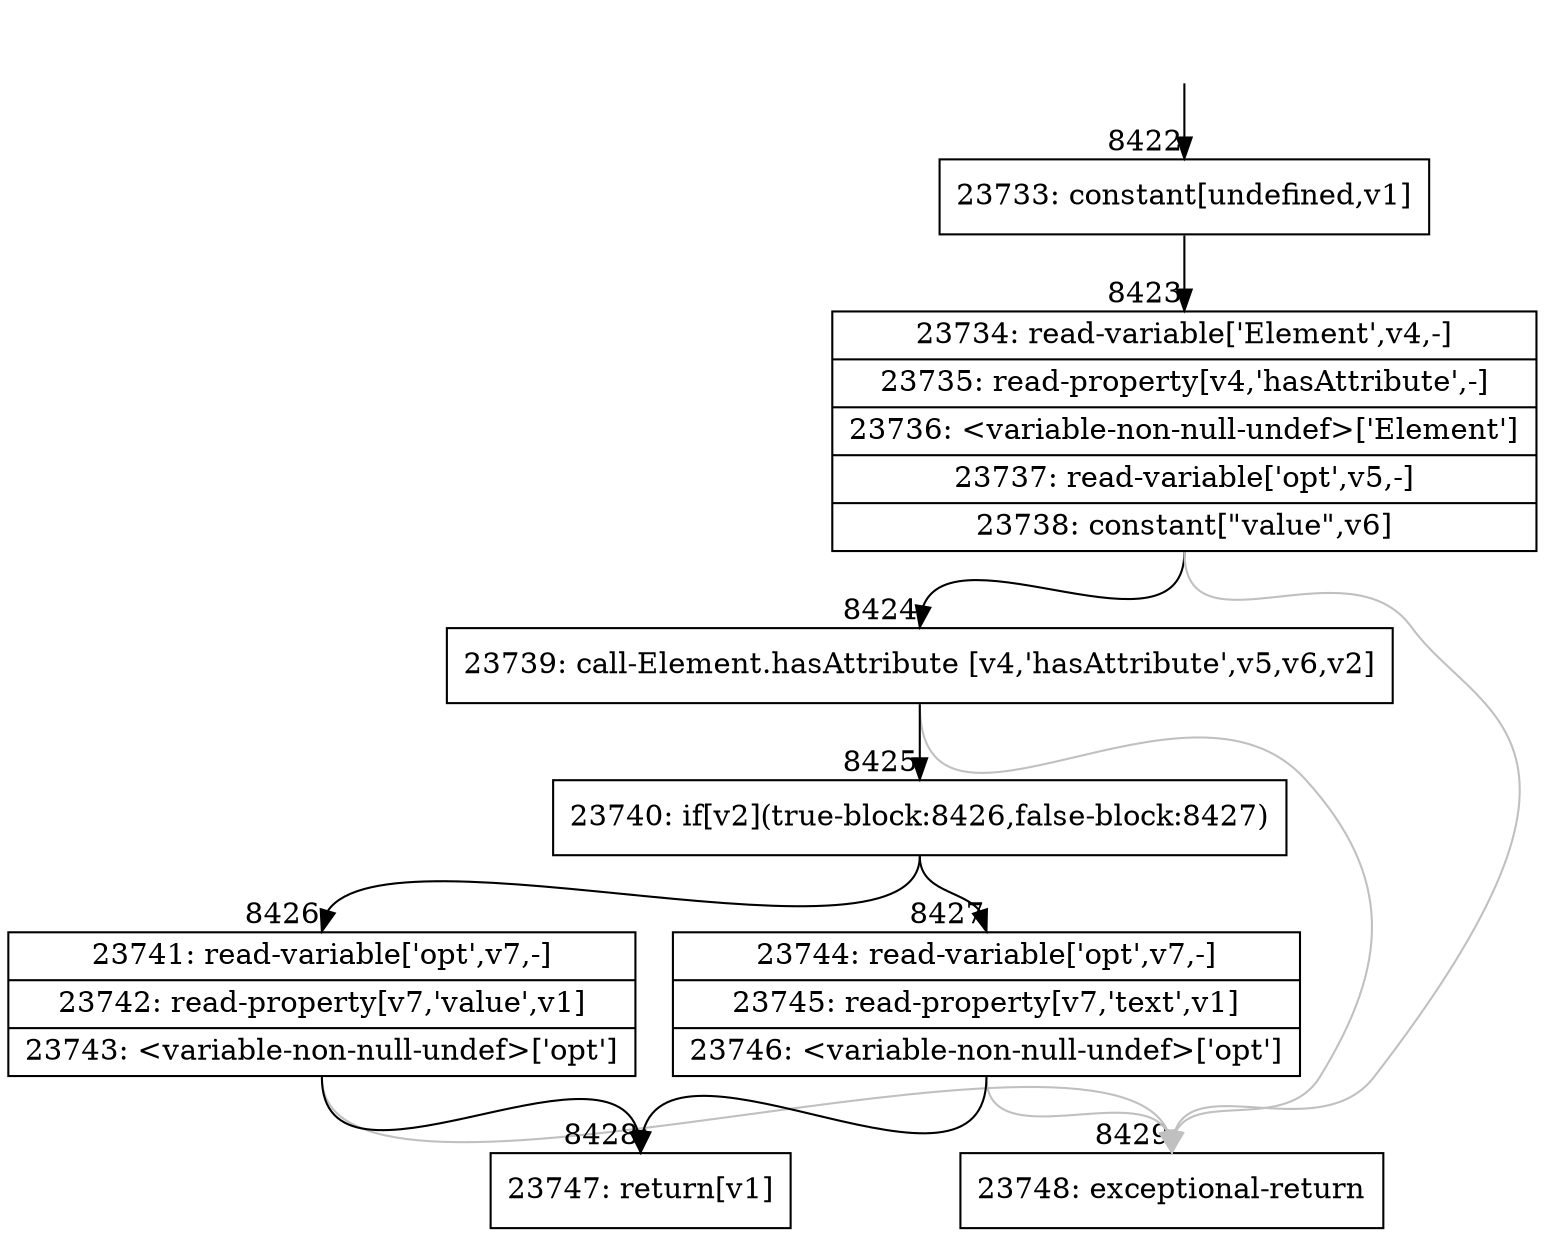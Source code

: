 digraph {
rankdir="TD"
BB_entry626[shape=none,label=""];
BB_entry626 -> BB8422 [tailport=s, headport=n, headlabel="    8422"]
BB8422 [shape=record label="{23733: constant[undefined,v1]}" ] 
BB8422 -> BB8423 [tailport=s, headport=n, headlabel="      8423"]
BB8423 [shape=record label="{23734: read-variable['Element',v4,-]|23735: read-property[v4,'hasAttribute',-]|23736: \<variable-non-null-undef\>['Element']|23737: read-variable['opt',v5,-]|23738: constant[\"value\",v6]}" ] 
BB8423 -> BB8424 [tailport=s, headport=n, headlabel="      8424"]
BB8423 -> BB8429 [tailport=s, headport=n, color=gray, headlabel="      8429"]
BB8424 [shape=record label="{23739: call-Element.hasAttribute [v4,'hasAttribute',v5,v6,v2]}" ] 
BB8424 -> BB8425 [tailport=s, headport=n, headlabel="      8425"]
BB8424 -> BB8429 [tailport=s, headport=n, color=gray]
BB8425 [shape=record label="{23740: if[v2](true-block:8426,false-block:8427)}" ] 
BB8425 -> BB8426 [tailport=s, headport=n, headlabel="      8426"]
BB8425 -> BB8427 [tailport=s, headport=n, headlabel="      8427"]
BB8426 [shape=record label="{23741: read-variable['opt',v7,-]|23742: read-property[v7,'value',v1]|23743: \<variable-non-null-undef\>['opt']}" ] 
BB8426 -> BB8428 [tailport=s, headport=n, headlabel="      8428"]
BB8426 -> BB8429 [tailport=s, headport=n, color=gray]
BB8427 [shape=record label="{23744: read-variable['opt',v7,-]|23745: read-property[v7,'text',v1]|23746: \<variable-non-null-undef\>['opt']}" ] 
BB8427 -> BB8428 [tailport=s, headport=n]
BB8427 -> BB8429 [tailport=s, headport=n, color=gray]
BB8428 [shape=record label="{23747: return[v1]}" ] 
BB8429 [shape=record label="{23748: exceptional-return}" ] 
//#$~ 6525
}
